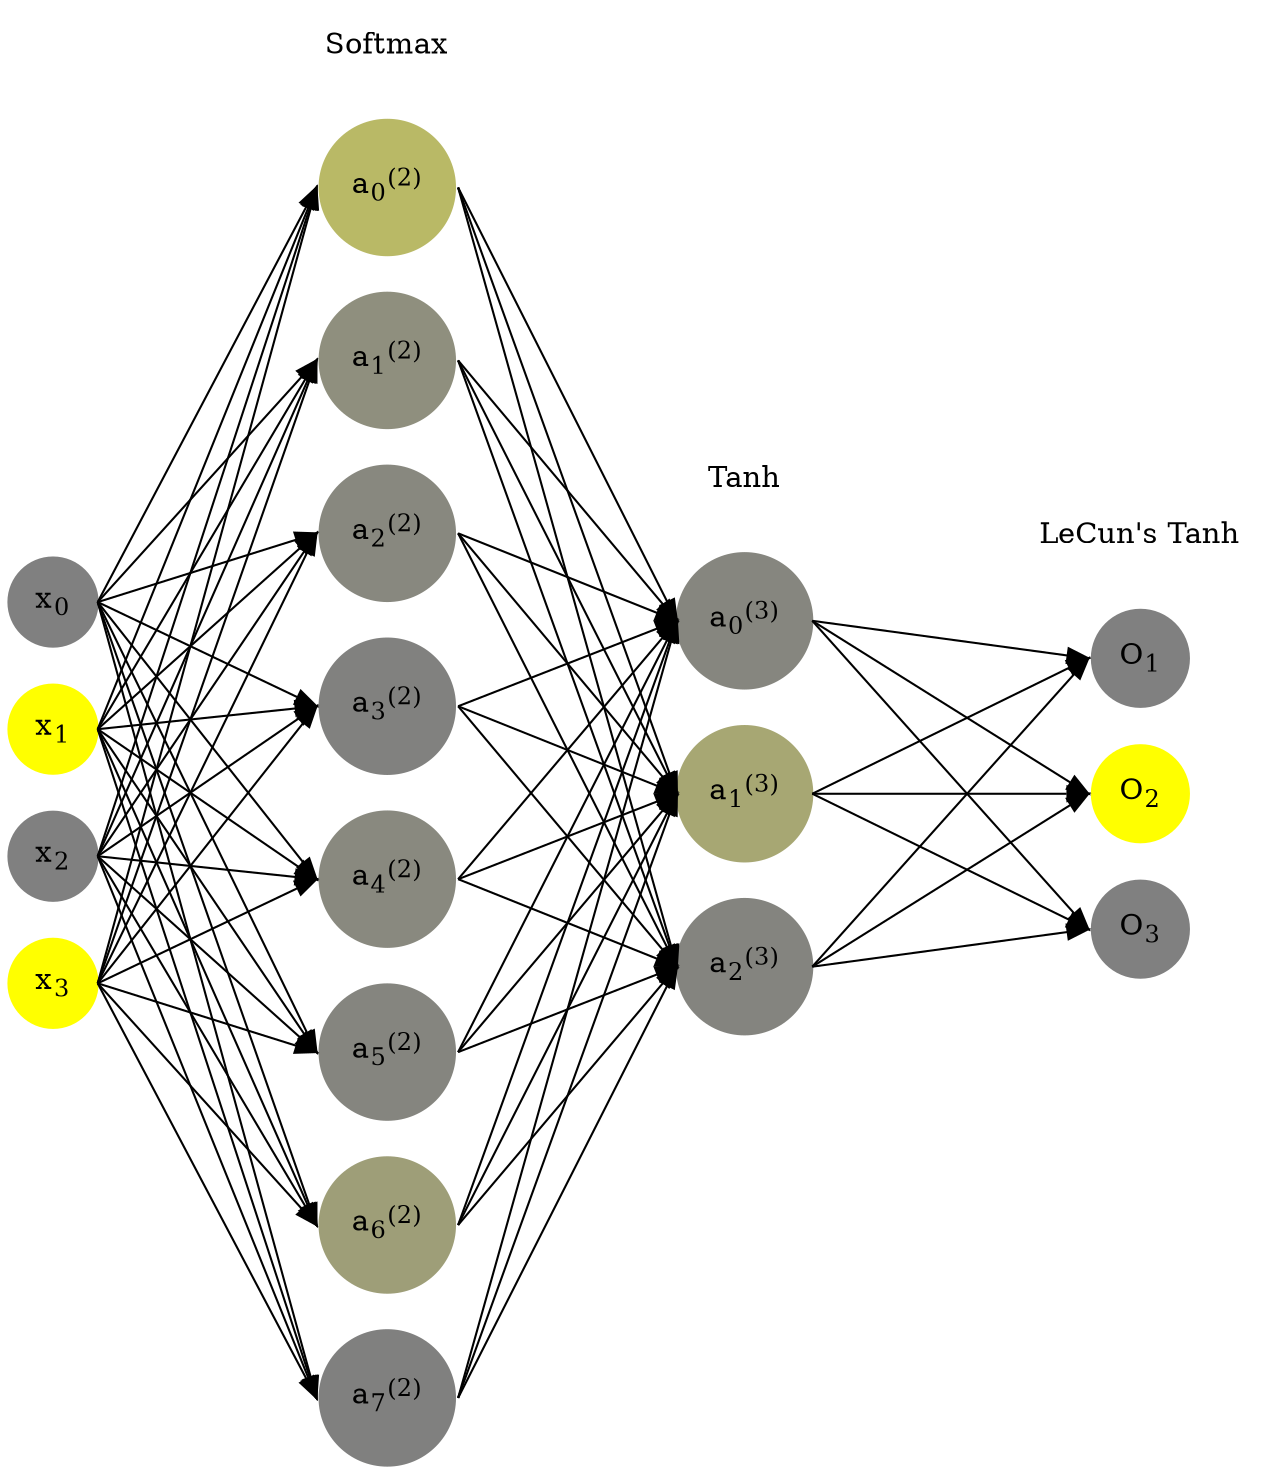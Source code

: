 digraph G {
	rankdir = LR;
	splines=false;
	edge[style=invis];
	ranksep= 1.4;
	{
	node [shape=circle, color="0.1667, 0.0, 0.5", style=filled, fillcolor="0.1667, 0.0, 0.5"];
	x0 [label=<x<sub>0</sub>>];
	}
	{
	node [shape=circle, color="0.1667, 1.0, 1.0", style=filled, fillcolor="0.1667, 1.0, 1.0"];
	x1 [label=<x<sub>1</sub>>];
	}
	{
	node [shape=circle, color="0.1667, 0.0, 0.5", style=filled, fillcolor="0.1667, 0.0, 0.5"];
	x2 [label=<x<sub>2</sub>>];
	}
	{
	node [shape=circle, color="0.1667, 1.0, 1.0", style=filled, fillcolor="0.1667, 1.0, 1.0"];
	x3 [label=<x<sub>3</sub>>];
	}
	{
	node [shape=circle, color="0.1667, 0.445489, 0.722744", style=filled, fillcolor="0.1667, 0.445489, 0.722744"];
	a02 [label=<a<sub>0</sub><sup>(2)</sup>>];
	}
	{
	node [shape=circle, color="0.1667, 0.121603, 0.560801", style=filled, fillcolor="0.1667, 0.121603, 0.560801"];
	a12 [label=<a<sub>1</sub><sup>(2)</sup>>];
	}
	{
	node [shape=circle, color="0.1667, 0.062802, 0.531401", style=filled, fillcolor="0.1667, 0.062802, 0.531401"];
	a22 [label=<a<sub>2</sub><sup>(2)</sup>>];
	}
	{
	node [shape=circle, color="0.1667, 0.009051, 0.504526", style=filled, fillcolor="0.1667, 0.009051, 0.504526"];
	a32 [label=<a<sub>3</sub><sup>(2)</sup>>];
	}
	{
	node [shape=circle, color="0.1667, 0.076161, 0.538080", style=filled, fillcolor="0.1667, 0.076161, 0.538080"];
	a42 [label=<a<sub>4</sub><sup>(2)</sup>>];
	}
	{
	node [shape=circle, color="0.1667, 0.041578, 0.520789", style=filled, fillcolor="0.1667, 0.041578, 0.520789"];
	a52 [label=<a<sub>5</sub><sup>(2)</sup>>];
	}
	{
	node [shape=circle, color="0.1667, 0.239936, 0.619968", style=filled, fillcolor="0.1667, 0.239936, 0.619968"];
	a62 [label=<a<sub>6</sub><sup>(2)</sup>>];
	}
	{
	node [shape=circle, color="0.1667, 0.003381, 0.501691", style=filled, fillcolor="0.1667, 0.003381, 0.501691"];
	a72 [label=<a<sub>7</sub><sup>(2)</sup>>];
	}
	{
	node [shape=circle, color="0.1667, 0.054348, 0.527174", style=filled, fillcolor="0.1667, 0.054348, 0.527174"];
	a03 [label=<a<sub>0</sub><sup>(3)</sup>>];
	}
	{
	node [shape=circle, color="0.1667, 0.311953, 0.655977", style=filled, fillcolor="0.1667, 0.311953, 0.655977"];
	a13 [label=<a<sub>1</sub><sup>(3)</sup>>];
	}
	{
	node [shape=circle, color="0.1667, 0.035193, 0.517596", style=filled, fillcolor="0.1667, 0.035193, 0.517596"];
	a23 [label=<a<sub>2</sub><sup>(3)</sup>>];
	}
	{
	node [shape=circle, color="0.1667, 0.0, 0.5", style=filled, fillcolor="0.1667, 0.0, 0.5"];
	O1 [label=<O<sub>1</sub>>];
	}
	{
	node [shape=circle, color="0.1667, 1.0, 1.0", style=filled, fillcolor="0.1667, 1.0, 1.0"];
	O2 [label=<O<sub>2</sub>>];
	}
	{
	node [shape=circle, color="0.1667, 0.0, 0.5", style=filled, fillcolor="0.1667, 0.0, 0.5"];
	O3 [label=<O<sub>3</sub>>];
	}
	{
	rank=same;
	x0->x1->x2->x3;
	}
	{
	rank=same;
	a02->a12->a22->a32->a42->a52->a62->a72;
	}
	{
	rank=same;
	a03->a13->a23;
	}
	{
	rank=same;
	O1->O2->O3;
	}
	l1 [shape=plaintext,label="Softmax"];
	l1->a02;
	{rank=same; l1;a02};
	l2 [shape=plaintext,label="Tanh"];
	l2->a03;
	{rank=same; l2;a03};
	l3 [shape=plaintext,label="LeCun's Tanh"];
	l3->O1;
	{rank=same; l3;O1};
edge[style=solid, tailport=e, headport=w];
	{x0;x1;x2;x3} -> {a02;a12;a22;a32;a42;a52;a62;a72};
	{a02;a12;a22;a32;a42;a52;a62;a72} -> {a03;a13;a23};
	{a03;a13;a23} -> {O1,O2,O3};
}